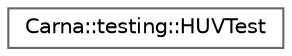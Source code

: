 digraph "Graphical Class Hierarchy"
{
 // LATEX_PDF_SIZE
  bgcolor="transparent";
  edge [fontname=Helvetica,fontsize=10,labelfontname=Helvetica,labelfontsize=10];
  node [fontname=Helvetica,fontsize=10,shape=box,height=0.2,width=0.4];
  rankdir="LR";
  Node0 [id="Node000000",label="Carna::testing::HUVTest",height=0.2,width=0.4,color="grey40", fillcolor="white", style="filled",URL="$classCarna_1_1testing_1_1HUVTest.html",tooltip="Unit-tests of the Carna::base::HUV class."];
}
